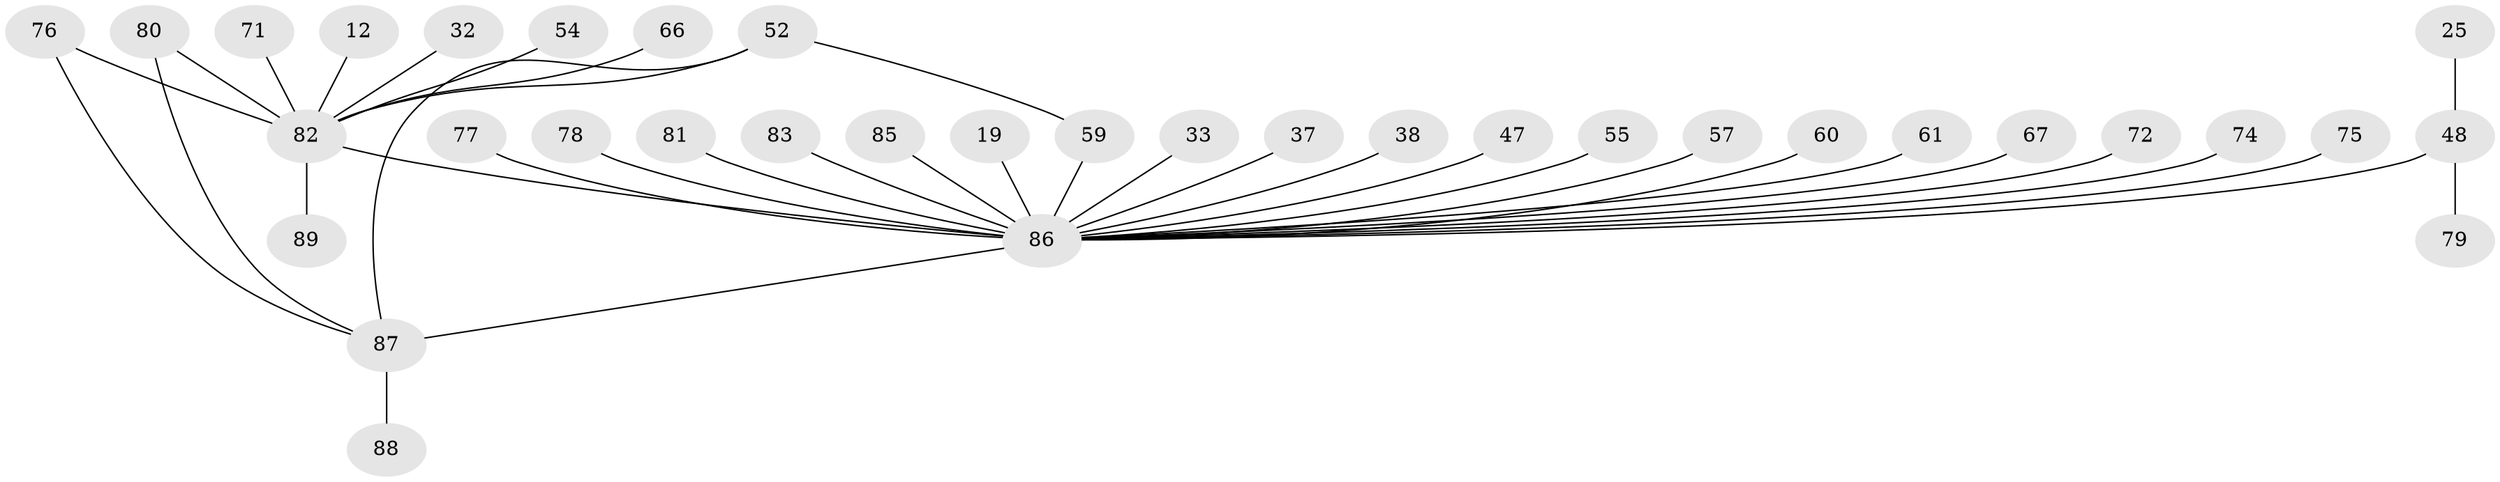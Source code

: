// original degree distribution, {1: 0.48314606741573035, 24: 0.011235955056179775, 6: 0.02247191011235955, 2: 0.24719101123595505, 3: 0.10112359550561797, 12: 0.011235955056179775, 8: 0.02247191011235955, 17: 0.011235955056179775, 4: 0.056179775280898875, 5: 0.033707865168539325}
// Generated by graph-tools (version 1.1) at 2025/50/03/04/25 21:50:36]
// undirected, 35 vertices, 38 edges
graph export_dot {
graph [start="1"]
  node [color=gray90,style=filled];
  12;
  19;
  25 [super="+17"];
  32;
  33;
  37 [super="+8"];
  38 [super="+26"];
  47;
  48 [super="+15+43"];
  52 [super="+46"];
  54;
  55;
  57 [super="+20"];
  59 [super="+13+27+28"];
  60;
  61;
  66;
  67;
  71;
  72 [super="+4"];
  74;
  75;
  76 [super="+73"];
  77;
  78 [super="+51"];
  79 [super="+68"];
  80 [super="+53+65"];
  81;
  82 [super="+3+45+69+39+23"];
  83;
  85;
  86 [super="+56+49+2+14+1+11+18"];
  87 [super="+84"];
  88;
  89;
  12 -- 82;
  19 -- 86;
  25 -- 48;
  32 -- 82;
  33 -- 86;
  37 -- 86;
  38 -- 86;
  47 -- 86;
  48 -- 86 [weight=4];
  48 -- 79;
  52 -- 59;
  52 -- 82 [weight=3];
  52 -- 87;
  54 -- 82;
  55 -- 86;
  57 -- 86;
  59 -- 86;
  60 -- 86;
  61 -- 86;
  66 -- 82;
  67 -- 86;
  71 -- 82;
  72 -- 86;
  74 -- 86;
  75 -- 86;
  76 -- 82 [weight=2];
  76 -- 87;
  77 -- 86;
  78 -- 86;
  80 -- 82;
  80 -- 87 [weight=2];
  81 -- 86;
  82 -- 86 [weight=8];
  82 -- 89;
  83 -- 86;
  85 -- 86;
  86 -- 87 [weight=3];
  87 -- 88;
}
